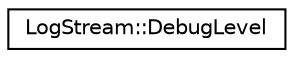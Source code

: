 digraph "Graphical Class Hierarchy"
{
  edge [fontname="Helvetica",fontsize="10",labelfontname="Helvetica",labelfontsize="10"];
  node [fontname="Helvetica",fontsize="10",shape=record];
  rankdir="LR";
  Node0 [label="LogStream::DebugLevel",height=0.2,width=0.4,color="black", fillcolor="white", style="filled",URL="$structLogStream_1_1DebugLevel.html",tooltip="A struct that holds all the information about a debug level. "];
}
